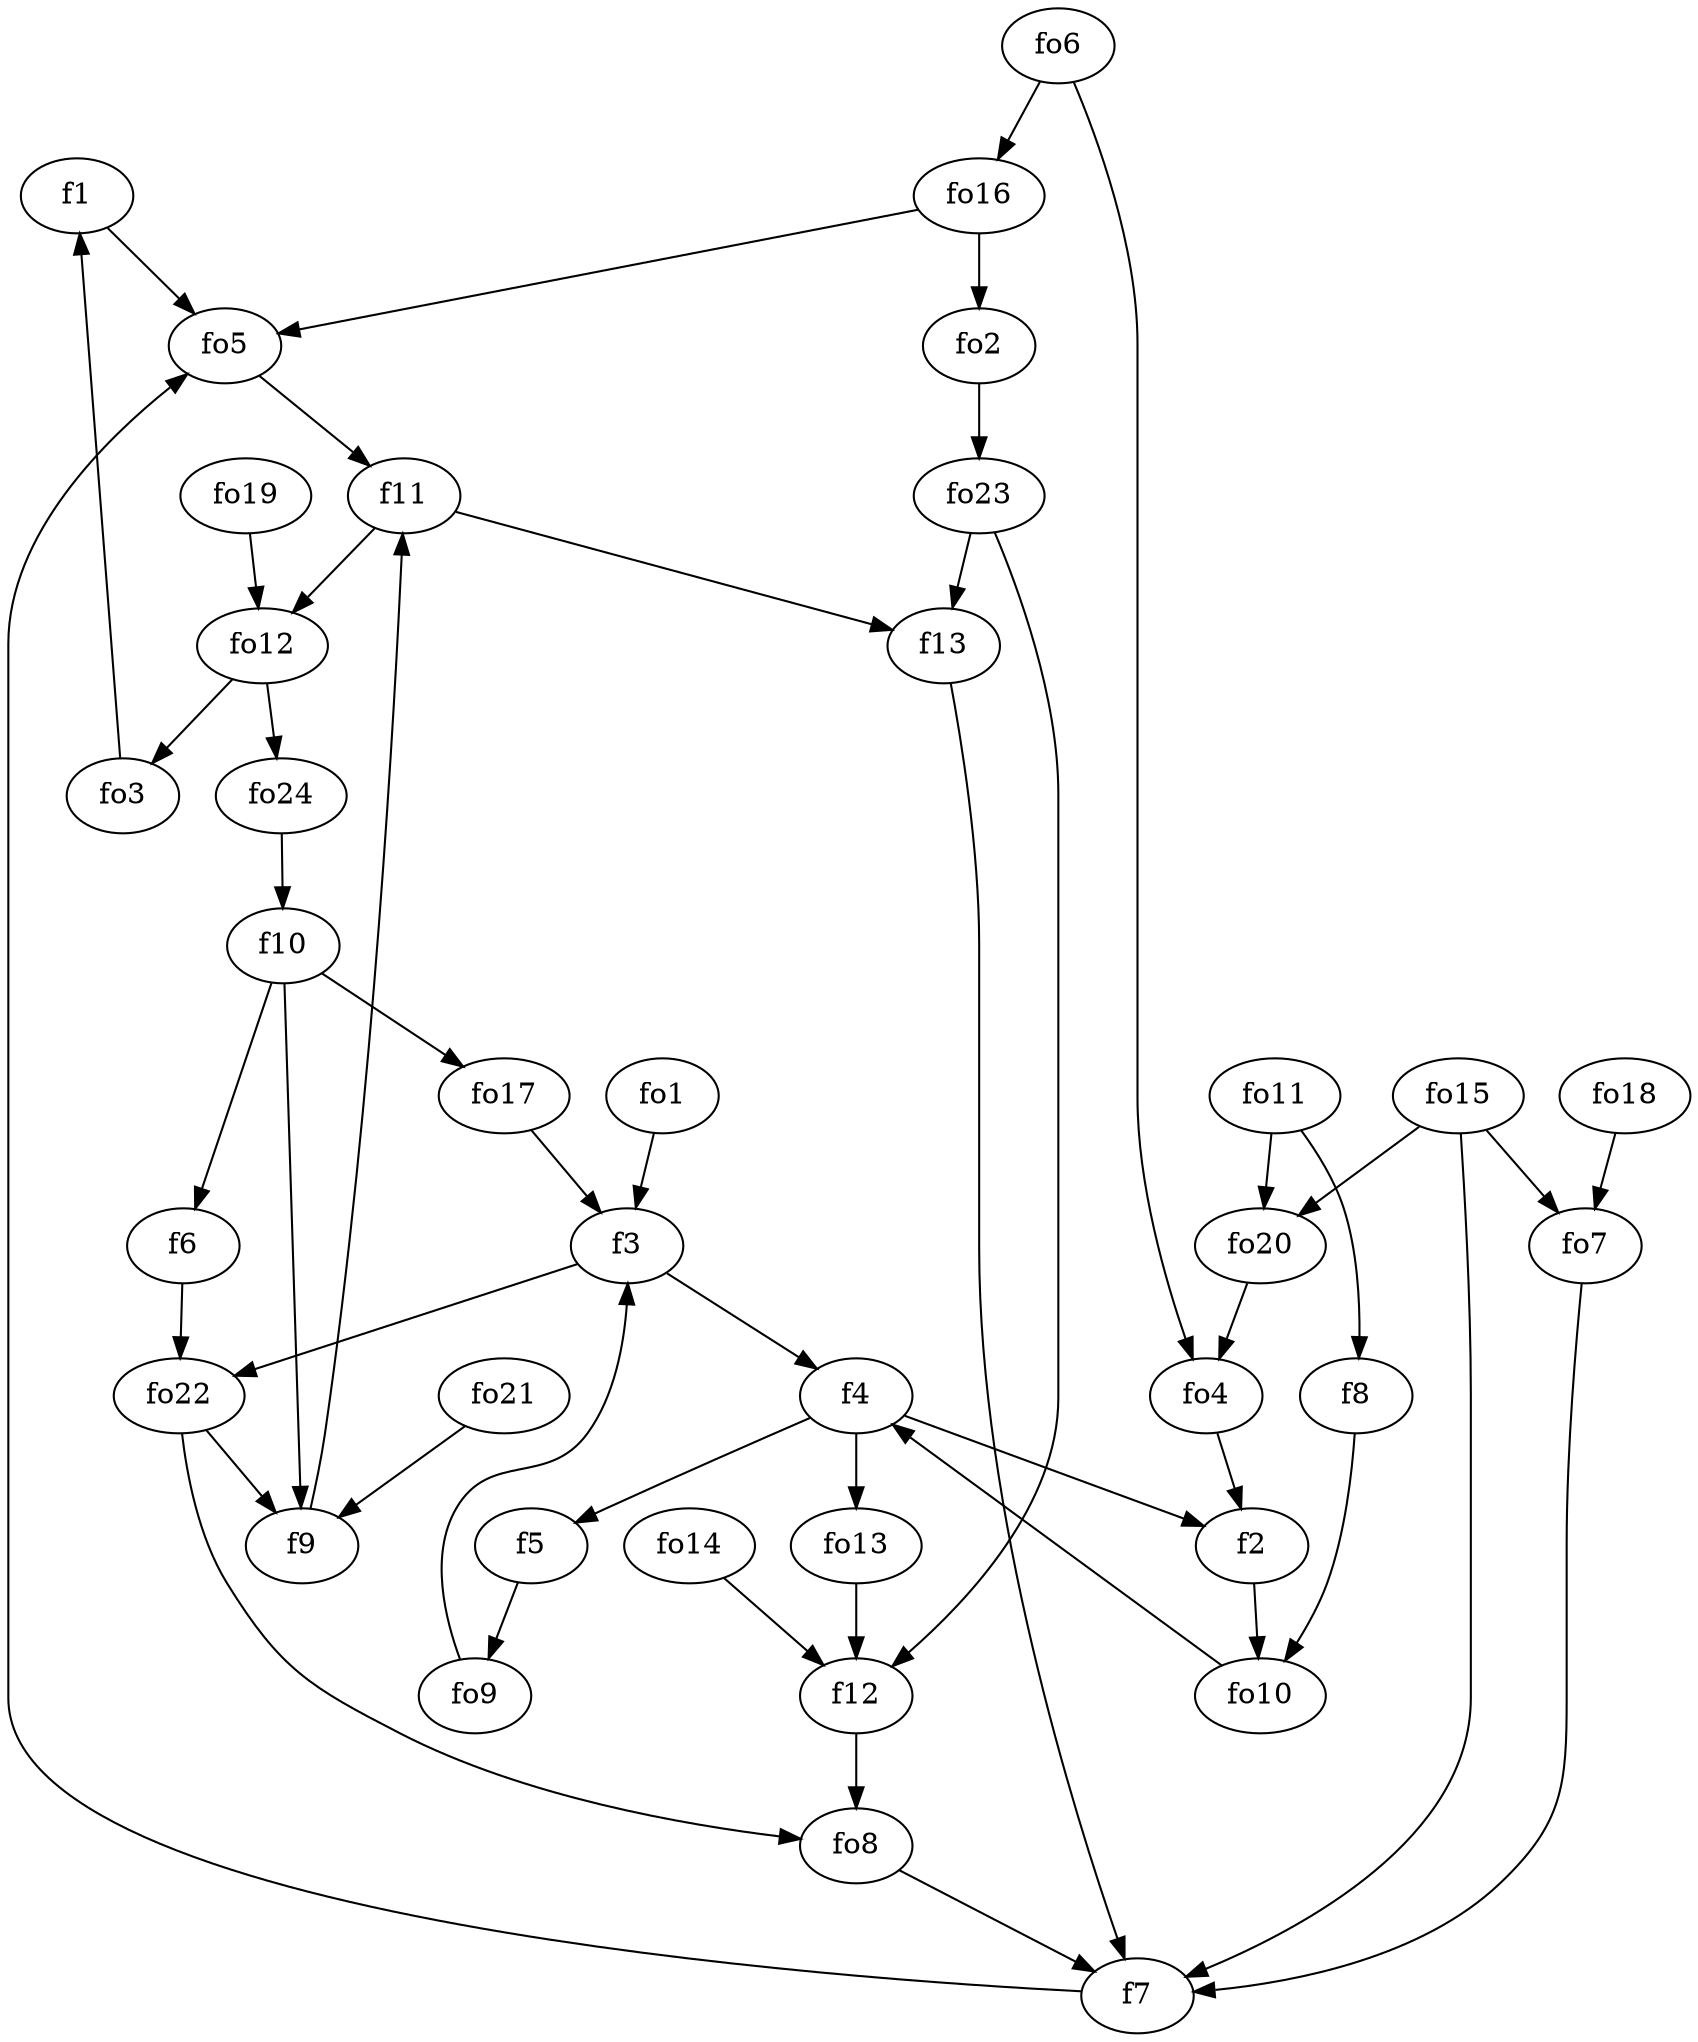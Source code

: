 strict digraph  {
f1;
f2;
f3;
f4;
f5;
f6;
f7;
f8;
f9;
f10;
f11;
f12;
f13;
fo1;
fo2;
fo3;
fo4;
fo5;
fo6;
fo7;
fo8;
fo9;
fo10;
fo11;
fo12;
fo13;
fo14;
fo15;
fo16;
fo17;
fo18;
fo19;
fo20;
fo21;
fo22;
fo23;
fo24;
f1 -> fo5  [weight=2];
f2 -> fo10  [weight=2];
f3 -> f4  [weight=2];
f3 -> fo22  [weight=2];
f4 -> f2  [weight=2];
f4 -> f5  [weight=2];
f4 -> fo13  [weight=2];
f5 -> fo9  [weight=2];
f6 -> fo22  [weight=2];
f7 -> fo5  [weight=2];
f8 -> fo10  [weight=2];
f9 -> f11  [weight=2];
f10 -> fo17  [weight=2];
f10 -> f6  [weight=2];
f10 -> f9  [weight=2];
f11 -> fo12  [weight=2];
f11 -> f13  [weight=2];
f12 -> fo8  [weight=2];
f13 -> f7  [weight=2];
fo1 -> f3  [weight=2];
fo2 -> fo23  [weight=2];
fo3 -> f1  [weight=2];
fo4 -> f2  [weight=2];
fo5 -> f11  [weight=2];
fo6 -> fo16  [weight=2];
fo6 -> fo4  [weight=2];
fo7 -> f7  [weight=2];
fo8 -> f7  [weight=2];
fo9 -> f3  [weight=2];
fo10 -> f4  [weight=2];
fo11 -> fo20  [weight=2];
fo11 -> f8  [weight=2];
fo12 -> fo3  [weight=2];
fo12 -> fo24  [weight=2];
fo13 -> f12  [weight=2];
fo14 -> f12  [weight=2];
fo15 -> f7  [weight=2];
fo15 -> fo20  [weight=2];
fo15 -> fo7  [weight=2];
fo16 -> fo2  [weight=2];
fo16 -> fo5  [weight=2];
fo17 -> f3  [weight=2];
fo18 -> fo7  [weight=2];
fo19 -> fo12  [weight=2];
fo20 -> fo4  [weight=2];
fo21 -> f9  [weight=2];
fo22 -> fo8  [weight=2];
fo22 -> f9  [weight=2];
fo23 -> f12  [weight=2];
fo23 -> f13  [weight=2];
fo24 -> f10  [weight=2];
}
